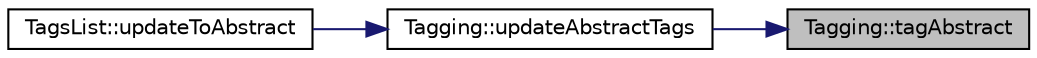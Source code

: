 digraph "Tagging::tagAbstract"
{
 // INTERACTIVE_SVG=YES
 // LATEX_PDF_SIZE
  edge [fontname="Helvetica",fontsize="10",labelfontname="Helvetica",labelfontsize="10"];
  node [fontname="Helvetica",fontsize="10",shape=record];
  rankdir="RL";
  Node274 [label="Tagging::tagAbstract",height=0.2,width=0.4,color="black", fillcolor="grey75", style="filled", fontcolor="black",tooltip=" "];
  Node274 -> Node275 [dir="back",color="midnightblue",fontsize="10",style="solid",fontname="Helvetica"];
  Node275 [label="Tagging::updateAbstractTags",height=0.2,width=0.4,color="black", fillcolor="white", style="filled",URL="$class_tagging.html#ac9d08197884f6bd09afe8e84cde5827e",tooltip=" "];
  Node275 -> Node276 [dir="back",color="midnightblue",fontsize="10",style="solid",fontname="Helvetica"];
  Node276 [label="TagsList::updateToAbstract",height=0.2,width=0.4,color="black", fillcolor="white", style="filled",URL="$class_tags_list.html#a8a9246dd7a10fe7e3f36b0ee40b4dba9",tooltip=" "];
}
